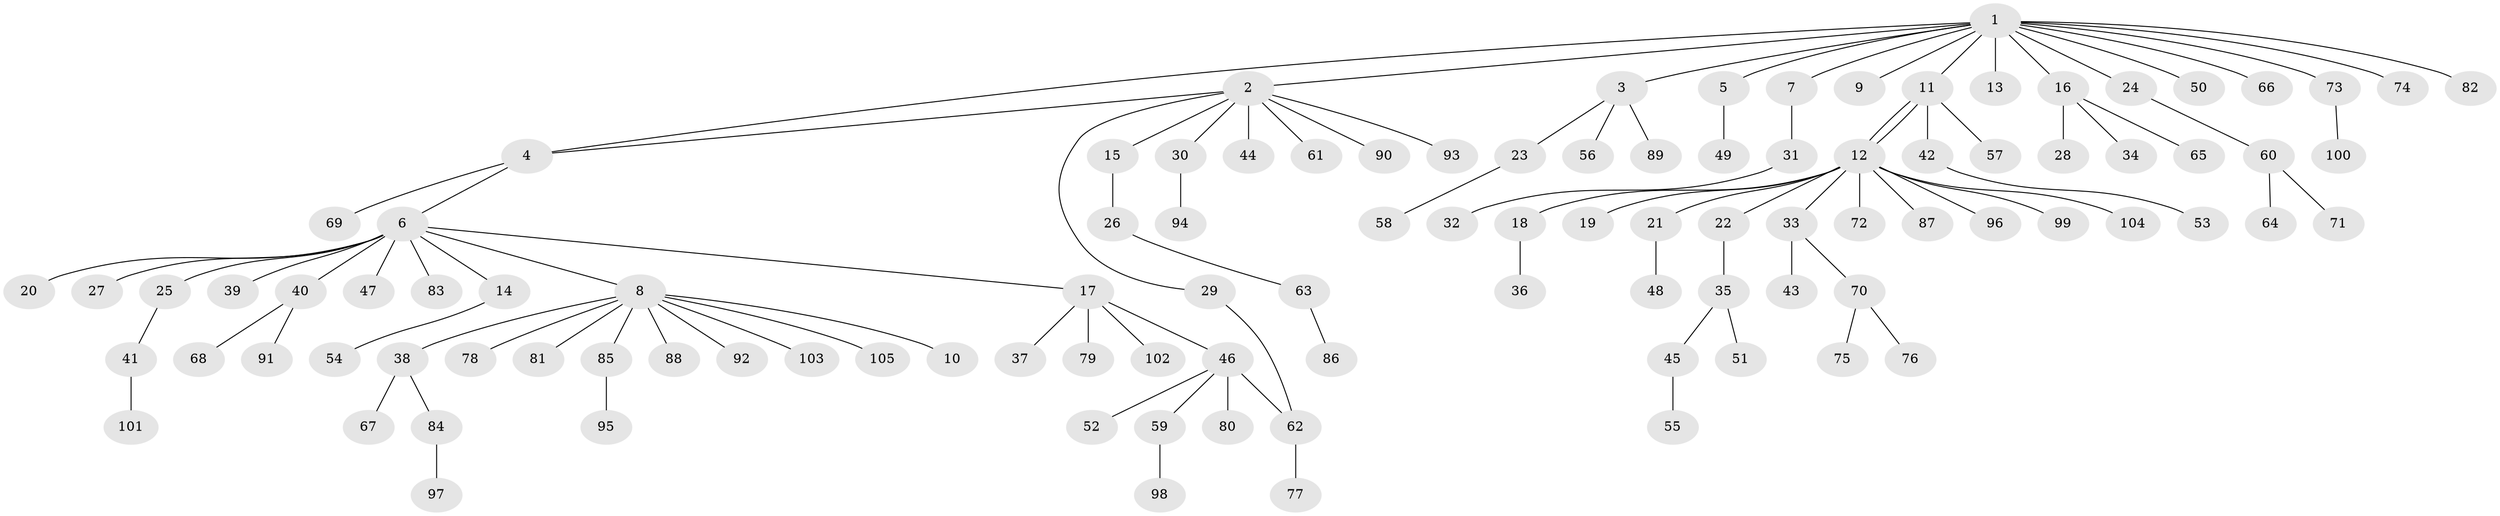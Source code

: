 // Generated by graph-tools (version 1.1) at 2025/11/02/27/25 16:11:10]
// undirected, 105 vertices, 107 edges
graph export_dot {
graph [start="1"]
  node [color=gray90,style=filled];
  1;
  2;
  3;
  4;
  5;
  6;
  7;
  8;
  9;
  10;
  11;
  12;
  13;
  14;
  15;
  16;
  17;
  18;
  19;
  20;
  21;
  22;
  23;
  24;
  25;
  26;
  27;
  28;
  29;
  30;
  31;
  32;
  33;
  34;
  35;
  36;
  37;
  38;
  39;
  40;
  41;
  42;
  43;
  44;
  45;
  46;
  47;
  48;
  49;
  50;
  51;
  52;
  53;
  54;
  55;
  56;
  57;
  58;
  59;
  60;
  61;
  62;
  63;
  64;
  65;
  66;
  67;
  68;
  69;
  70;
  71;
  72;
  73;
  74;
  75;
  76;
  77;
  78;
  79;
  80;
  81;
  82;
  83;
  84;
  85;
  86;
  87;
  88;
  89;
  90;
  91;
  92;
  93;
  94;
  95;
  96;
  97;
  98;
  99;
  100;
  101;
  102;
  103;
  104;
  105;
  1 -- 2;
  1 -- 3;
  1 -- 4;
  1 -- 5;
  1 -- 7;
  1 -- 9;
  1 -- 11;
  1 -- 13;
  1 -- 16;
  1 -- 24;
  1 -- 50;
  1 -- 66;
  1 -- 73;
  1 -- 74;
  1 -- 82;
  2 -- 4;
  2 -- 15;
  2 -- 29;
  2 -- 30;
  2 -- 44;
  2 -- 61;
  2 -- 90;
  2 -- 93;
  3 -- 23;
  3 -- 56;
  3 -- 89;
  4 -- 6;
  4 -- 69;
  5 -- 49;
  6 -- 8;
  6 -- 14;
  6 -- 17;
  6 -- 20;
  6 -- 25;
  6 -- 27;
  6 -- 39;
  6 -- 40;
  6 -- 47;
  6 -- 83;
  7 -- 31;
  8 -- 10;
  8 -- 38;
  8 -- 78;
  8 -- 81;
  8 -- 85;
  8 -- 88;
  8 -- 92;
  8 -- 103;
  8 -- 105;
  11 -- 12;
  11 -- 12;
  11 -- 42;
  11 -- 57;
  12 -- 18;
  12 -- 19;
  12 -- 21;
  12 -- 22;
  12 -- 33;
  12 -- 72;
  12 -- 87;
  12 -- 96;
  12 -- 99;
  12 -- 104;
  14 -- 54;
  15 -- 26;
  16 -- 28;
  16 -- 34;
  16 -- 65;
  17 -- 37;
  17 -- 46;
  17 -- 79;
  17 -- 102;
  18 -- 36;
  21 -- 48;
  22 -- 35;
  23 -- 58;
  24 -- 60;
  25 -- 41;
  26 -- 63;
  29 -- 62;
  30 -- 94;
  31 -- 32;
  33 -- 43;
  33 -- 70;
  35 -- 45;
  35 -- 51;
  38 -- 67;
  38 -- 84;
  40 -- 68;
  40 -- 91;
  41 -- 101;
  42 -- 53;
  45 -- 55;
  46 -- 52;
  46 -- 59;
  46 -- 62;
  46 -- 80;
  59 -- 98;
  60 -- 64;
  60 -- 71;
  62 -- 77;
  63 -- 86;
  70 -- 75;
  70 -- 76;
  73 -- 100;
  84 -- 97;
  85 -- 95;
}
